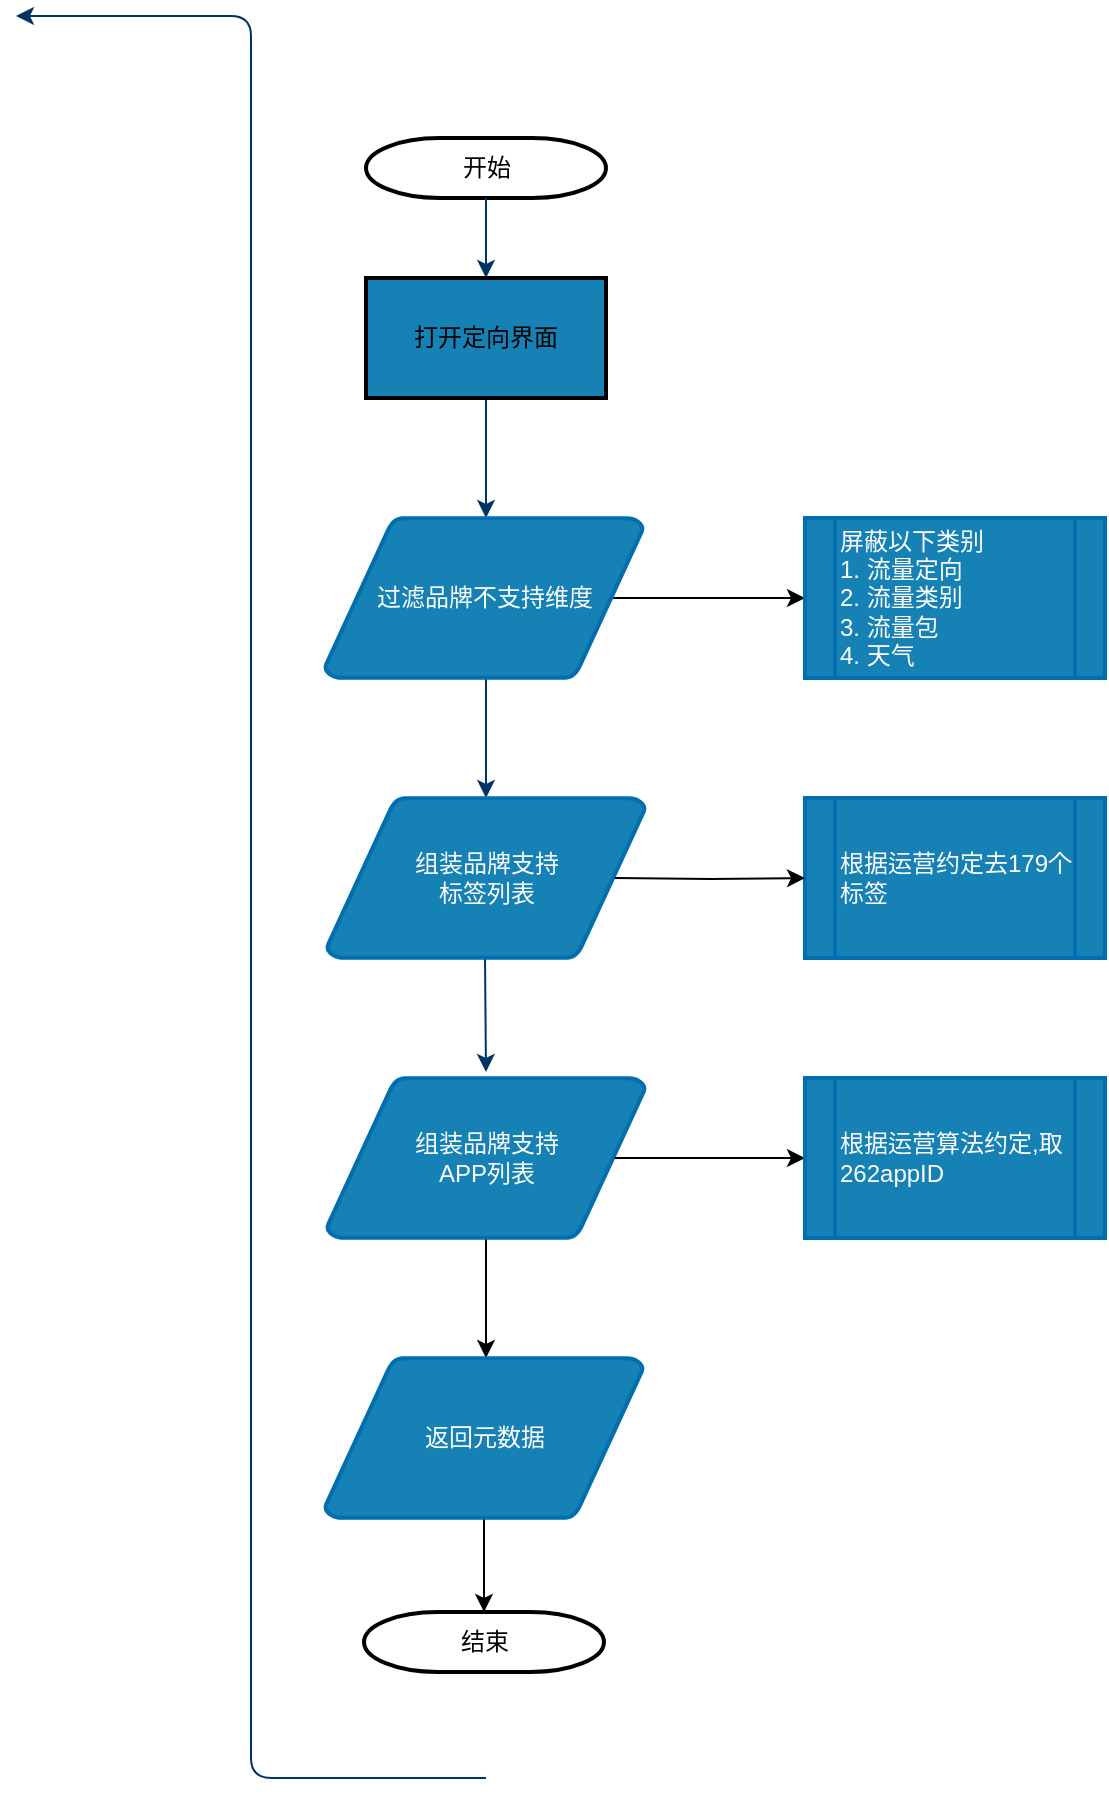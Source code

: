 <mxfile version="14.7.7" type="github">
  <diagram id="6a731a19-8d31-9384-78a2-239565b7b9f0" name="Page-1">
    <mxGraphModel dx="1422" dy="882" grid="1" gridSize="10" guides="1" tooltips="1" connect="1" arrows="1" fold="1" page="1" pageScale="1" pageWidth="1169" pageHeight="827" background="none" math="0" shadow="0">
      <root>
        <mxCell id="0" />
        <mxCell id="1" parent="0" />
        <mxCell id="2" value="开始" style="shape=mxgraph.flowchart.terminator;strokeWidth=2;gradientColor=none;gradientDirection=north;fontStyle=0;html=1;" parent="1" vertex="1">
          <mxGeometry x="260" y="60" width="120" height="30" as="geometry" />
        </mxCell>
        <mxCell id="7" style="fontStyle=1;strokeColor=#003366;strokeWidth=1;html=1;" parent="1" source="2" edge="1">
          <mxGeometry relative="1" as="geometry">
            <mxPoint x="320" y="130" as="targetPoint" />
          </mxGeometry>
        </mxCell>
        <mxCell id="8" style="fontStyle=1;strokeColor=#003366;strokeWidth=1;html=1;exitX=0.5;exitY=1;exitDx=0;exitDy=0;" parent="1" source="noWKgFkb6oJTjKW2lA6C-58" edge="1">
          <mxGeometry relative="1" as="geometry">
            <mxPoint x="320" y="210" as="sourcePoint" />
            <mxPoint x="320" y="250" as="targetPoint" />
          </mxGeometry>
        </mxCell>
        <mxCell id="9" style="entryX=0.5;entryY=0;entryPerimeter=0;fontStyle=1;strokeColor=#003366;strokeWidth=1;html=1;" parent="1" edge="1">
          <mxGeometry relative="1" as="geometry">
            <mxPoint x="320" y="330" as="sourcePoint" />
            <mxPoint x="320" y="390" as="targetPoint" />
          </mxGeometry>
        </mxCell>
        <mxCell id="12" value="" style="edgeStyle=elbowEdgeStyle;elbow=horizontal;fontColor=#001933;fontStyle=1;strokeColor=#003366;strokeWidth=1;html=1;" parent="1" edge="1">
          <mxGeometry x="-0.5" y="23" width="100" height="100" as="geometry">
            <mxPoint x="319.5" y="470" as="sourcePoint" />
            <mxPoint x="320" y="527" as="targetPoint" />
          </mxGeometry>
        </mxCell>
        <mxCell id="25" value="" style="edgeStyle=elbowEdgeStyle;elbow=horizontal;exitX=0.5;exitY=1;exitPerimeter=0;fontStyle=1;strokeColor=#003366;strokeWidth=1;html=1;exitDx=0;exitDy=0;" parent="1" target="24" edge="1">
          <mxGeometry x="-15" y="-1" width="100" height="100" as="geometry">
            <mxPoint x="320" y="880" as="sourcePoint" />
            <mxPoint x="85" y="-1" as="targetPoint" />
          </mxGeometry>
        </mxCell>
        <mxCell id="noWKgFkb6oJTjKW2lA6C-58" value="打开定向界面" style="rounded=0;whiteSpace=wrap;html=1;strokeWidth=2;fillColor=#1681B5;" parent="1" vertex="1">
          <mxGeometry x="260" y="130" width="120" height="60" as="geometry" />
        </mxCell>
        <mxCell id="bzsVeNZKRRHdg6DFIDRZ-54" style="edgeStyle=orthogonalEdgeStyle;rounded=0;orthogonalLoop=1;jettySize=auto;html=1;entryX=0;entryY=0.5;entryDx=0;entryDy=0;fontColor=#FFFFFF;exitX=0.905;exitY=0.5;exitDx=0;exitDy=0;exitPerimeter=0;" edge="1" parent="1" source="bzsVeNZKRRHdg6DFIDRZ-52" target="bzsVeNZKRRHdg6DFIDRZ-53">
          <mxGeometry relative="1" as="geometry" />
        </mxCell>
        <mxCell id="bzsVeNZKRRHdg6DFIDRZ-52" value="过滤品牌不支持维度" style="shape=mxgraph.flowchart.data;strokeWidth=2;gradientDirection=north;fontStyle=0;html=1;strokeColor=#006EAF;fontColor=#ffffff;fillColor=#1681B5;" vertex="1" parent="1">
          <mxGeometry x="239.5" y="250" width="159" height="80" as="geometry" />
        </mxCell>
        <mxCell id="bzsVeNZKRRHdg6DFIDRZ-53" value="屏蔽以下类别&lt;br&gt;1. 流量定向&lt;br&gt;2. 流量类别&lt;br&gt;3. 流量包&lt;br&gt;4. 天气" style="shape=process;whiteSpace=wrap;html=1;backgroundOutline=1;strokeWidth=2;align=left;fontColor=#FFFFFF;fillColor=#1681B5;strokeColor=#006EAF;" vertex="1" parent="1">
          <mxGeometry x="479.5" y="250" width="150" height="80" as="geometry" />
        </mxCell>
        <mxCell id="bzsVeNZKRRHdg6DFIDRZ-55" value="组装品牌支持&lt;br&gt;标签列表" style="shape=mxgraph.flowchart.data;strokeWidth=2;gradientDirection=north;fontStyle=0;html=1;strokeColor=#006EAF;fontColor=#ffffff;fillColor=#1681B5;" vertex="1" parent="1">
          <mxGeometry x="240.5" y="390" width="159" height="80" as="geometry" />
        </mxCell>
        <mxCell id="bzsVeNZKRRHdg6DFIDRZ-65" style="edgeStyle=orthogonalEdgeStyle;rounded=0;orthogonalLoop=1;jettySize=auto;html=1;entryX=0.5;entryY=0;entryDx=0;entryDy=0;fontColor=#FFFFFF;" edge="1" parent="1" source="bzsVeNZKRRHdg6DFIDRZ-56">
          <mxGeometry relative="1" as="geometry">
            <mxPoint x="320" y="670" as="targetPoint" />
          </mxGeometry>
        </mxCell>
        <mxCell id="bzsVeNZKRRHdg6DFIDRZ-56" value="组装品牌支持&lt;br&gt;APP列表" style="shape=mxgraph.flowchart.data;strokeWidth=2;gradientDirection=north;fontStyle=0;html=1;strokeColor=#006EAF;fontColor=#ffffff;fillColor=#1681B5;" vertex="1" parent="1">
          <mxGeometry x="240.5" y="530" width="159" height="80" as="geometry" />
        </mxCell>
        <mxCell id="bzsVeNZKRRHdg6DFIDRZ-59" style="edgeStyle=orthogonalEdgeStyle;rounded=0;orthogonalLoop=1;jettySize=auto;html=1;entryX=0;entryY=0.5;entryDx=0;entryDy=0;fontColor=#FFFFFF;exitX=0.905;exitY=0.5;exitDx=0;exitDy=0;exitPerimeter=0;" edge="1" parent="1" target="bzsVeNZKRRHdg6DFIDRZ-60" source="bzsVeNZKRRHdg6DFIDRZ-56">
          <mxGeometry relative="1" as="geometry">
            <mxPoint x="400" y="570" as="sourcePoint" />
          </mxGeometry>
        </mxCell>
        <mxCell id="bzsVeNZKRRHdg6DFIDRZ-60" value="根据运营算法约定,取262appID" style="shape=process;whiteSpace=wrap;html=1;backgroundOutline=1;strokeWidth=2;align=left;fontColor=#FFFFFF;fillColor=#1681B5;strokeColor=#006EAF;" vertex="1" parent="1">
          <mxGeometry x="479.5" y="530" width="150" height="80" as="geometry" />
        </mxCell>
        <mxCell id="bzsVeNZKRRHdg6DFIDRZ-61" value="根据运营约定去179个标签" style="shape=process;whiteSpace=wrap;html=1;backgroundOutline=1;strokeWidth=2;align=left;fontColor=#FFFFFF;fillColor=#1681B5;strokeColor=#006EAF;" vertex="1" parent="1">
          <mxGeometry x="479.5" y="390" width="150" height="80" as="geometry" />
        </mxCell>
        <mxCell id="bzsVeNZKRRHdg6DFIDRZ-62" style="edgeStyle=orthogonalEdgeStyle;rounded=0;orthogonalLoop=1;jettySize=auto;html=1;entryX=0;entryY=0.5;entryDx=0;entryDy=0;fontColor=#FFFFFF;exitX=0.905;exitY=0.5;exitDx=0;exitDy=0;exitPerimeter=0;" edge="1" target="bzsVeNZKRRHdg6DFIDRZ-61" parent="1">
          <mxGeometry relative="1" as="geometry">
            <mxPoint x="384.395" y="430" as="sourcePoint" />
          </mxGeometry>
        </mxCell>
        <mxCell id="bzsVeNZKRRHdg6DFIDRZ-70" style="edgeStyle=orthogonalEdgeStyle;rounded=0;orthogonalLoop=1;jettySize=auto;html=1;entryX=0.5;entryY=0;entryDx=0;entryDy=0;entryPerimeter=0;fontColor=#FFFFFF;" edge="1" parent="1" source="bzsVeNZKRRHdg6DFIDRZ-67" target="bzsVeNZKRRHdg6DFIDRZ-69">
          <mxGeometry relative="1" as="geometry" />
        </mxCell>
        <mxCell id="bzsVeNZKRRHdg6DFIDRZ-67" value="返回元数据" style="shape=mxgraph.flowchart.data;strokeWidth=2;gradientDirection=north;fontStyle=0;html=1;strokeColor=#006EAF;fontColor=#ffffff;fillColor=#1681B5;" vertex="1" parent="1">
          <mxGeometry x="239.5" y="670" width="159" height="80" as="geometry" />
        </mxCell>
        <mxCell id="bzsVeNZKRRHdg6DFIDRZ-69" value="结束" style="shape=mxgraph.flowchart.terminator;strokeWidth=2;gradientColor=none;gradientDirection=north;fontStyle=0;html=1;" vertex="1" parent="1">
          <mxGeometry x="259" y="797" width="120" height="30" as="geometry" />
        </mxCell>
      </root>
    </mxGraphModel>
  </diagram>
</mxfile>
